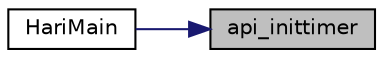 digraph "api_inittimer"
{
 // LATEX_PDF_SIZE
  edge [fontname="Helvetica",fontsize="10",labelfontname="Helvetica",labelfontsize="10"];
  node [fontname="Helvetica",fontsize="10",shape=record];
  rankdir="RL";
  Node1 [label="api_inittimer",height=0.2,width=0.4,color="black", fillcolor="grey75", style="filled", fontcolor="black",tooltip="タイマの送信データ設定を行います タイムアウト時に送信データを送信します"];
  Node1 -> Node2 [dir="back",color="midnightblue",fontsize="10",style="solid"];
  Node2 [label="HariMain",height=0.2,width=0.4,color="black", fillcolor="white", style="filled",URL="$beepdown_8c.html#a3bfd04b86eb41bd7301c75a3df6a89e0",tooltip=" "];
}
